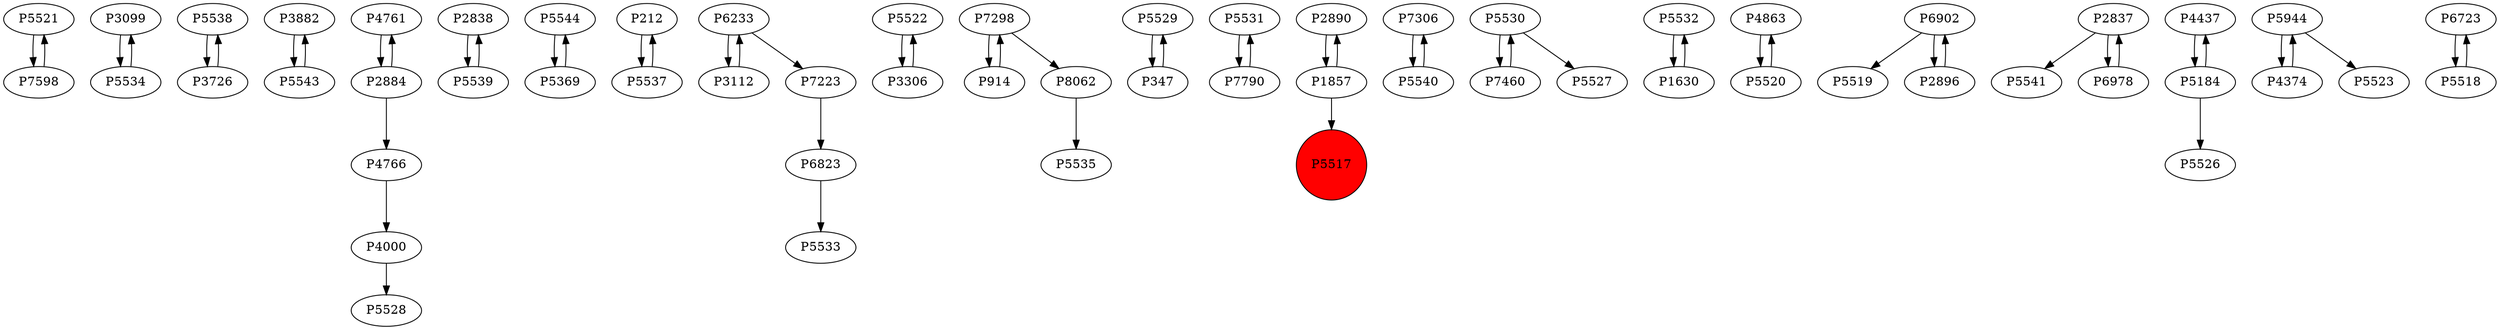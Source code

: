 digraph {
	P5521 -> P7598
	P3099 -> P5534
	P5538 -> P3726
	P3882 -> P5543
	P4761 -> P2884
	P2838 -> P5539
	P5534 -> P3099
	P5544 -> P5369
	P212 -> P5537
	P6233 -> P3112
	P5522 -> P3306
	P7298 -> P914
	P5543 -> P3882
	P5537 -> P212
	P5529 -> P347
	P5531 -> P7790
	P3726 -> P5538
	P8062 -> P5535
	P3112 -> P6233
	P2890 -> P1857
	P7306 -> P5540
	P6233 -> P7223
	P914 -> P7298
	P5530 -> P7460
	P5532 -> P1630
	P1857 -> P2890
	P4863 -> P5520
	P2884 -> P4766
	P6902 -> P5519
	P4000 -> P5528
	P2837 -> P5541
	P7298 -> P8062
	P5530 -> P5527
	P5540 -> P7306
	P4437 -> P5184
	P3306 -> P5522
	P7790 -> P5531
	P5944 -> P4374
	P5520 -> P4863
	P2896 -> P6902
	P5184 -> P5526
	P2884 -> P4761
	P6723 -> P5518
	P7223 -> P6823
	P7598 -> P5521
	P7460 -> P5530
	P5518 -> P6723
	P5184 -> P4437
	P1857 -> P5517
	P6978 -> P2837
	P1630 -> P5532
	P347 -> P5529
	P5944 -> P5523
	P5369 -> P5544
	P6902 -> P2896
	P4766 -> P4000
	P5539 -> P2838
	P2837 -> P6978
	P4374 -> P5944
	P6823 -> P5533
	P5517 [shape=circle]
	P5517 [style=filled]
	P5517 [fillcolor=red]
}